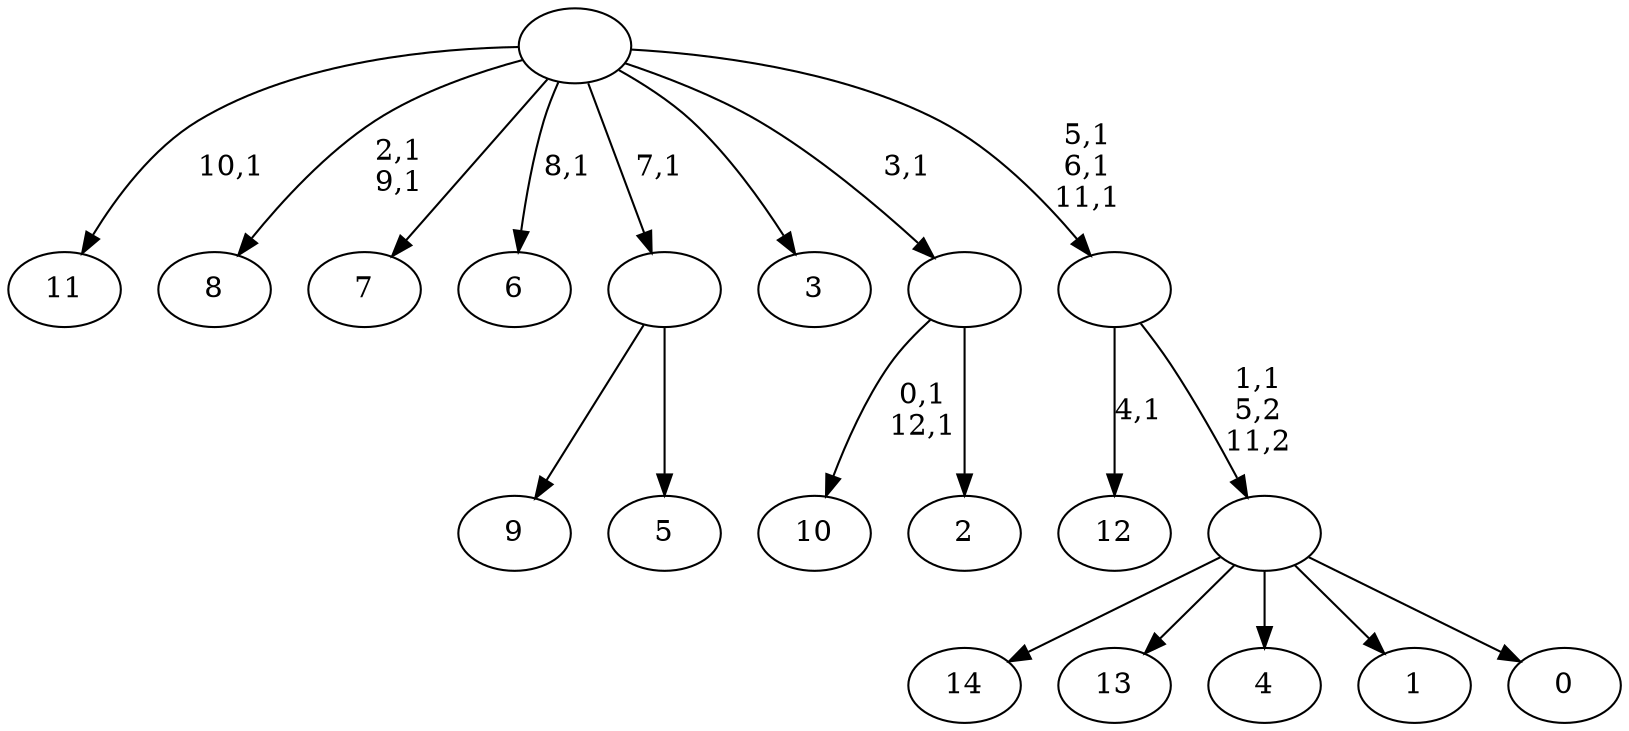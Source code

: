 digraph T {
	28 [label="14"]
	27 [label="13"]
	26 [label="12"]
	24 [label="11"]
	22 [label="10"]
	19 [label="9"]
	18 [label="8"]
	15 [label="7"]
	14 [label="6"]
	12 [label="5"]
	11 [label=""]
	10 [label="4"]
	9 [label="3"]
	8 [label="2"]
	7 [label=""]
	6 [label="1"]
	5 [label="0"]
	4 [label=""]
	3 [label=""]
	0 [label=""]
	11 -> 19 [label=""]
	11 -> 12 [label=""]
	7 -> 22 [label="0,1\n12,1"]
	7 -> 8 [label=""]
	4 -> 28 [label=""]
	4 -> 27 [label=""]
	4 -> 10 [label=""]
	4 -> 6 [label=""]
	4 -> 5 [label=""]
	3 -> 26 [label="4,1"]
	3 -> 4 [label="1,1\n5,2\n11,2"]
	0 -> 3 [label="5,1\n6,1\n11,1"]
	0 -> 14 [label="8,1"]
	0 -> 18 [label="2,1\n9,1"]
	0 -> 24 [label="10,1"]
	0 -> 15 [label=""]
	0 -> 11 [label="7,1"]
	0 -> 9 [label=""]
	0 -> 7 [label="3,1"]
}
